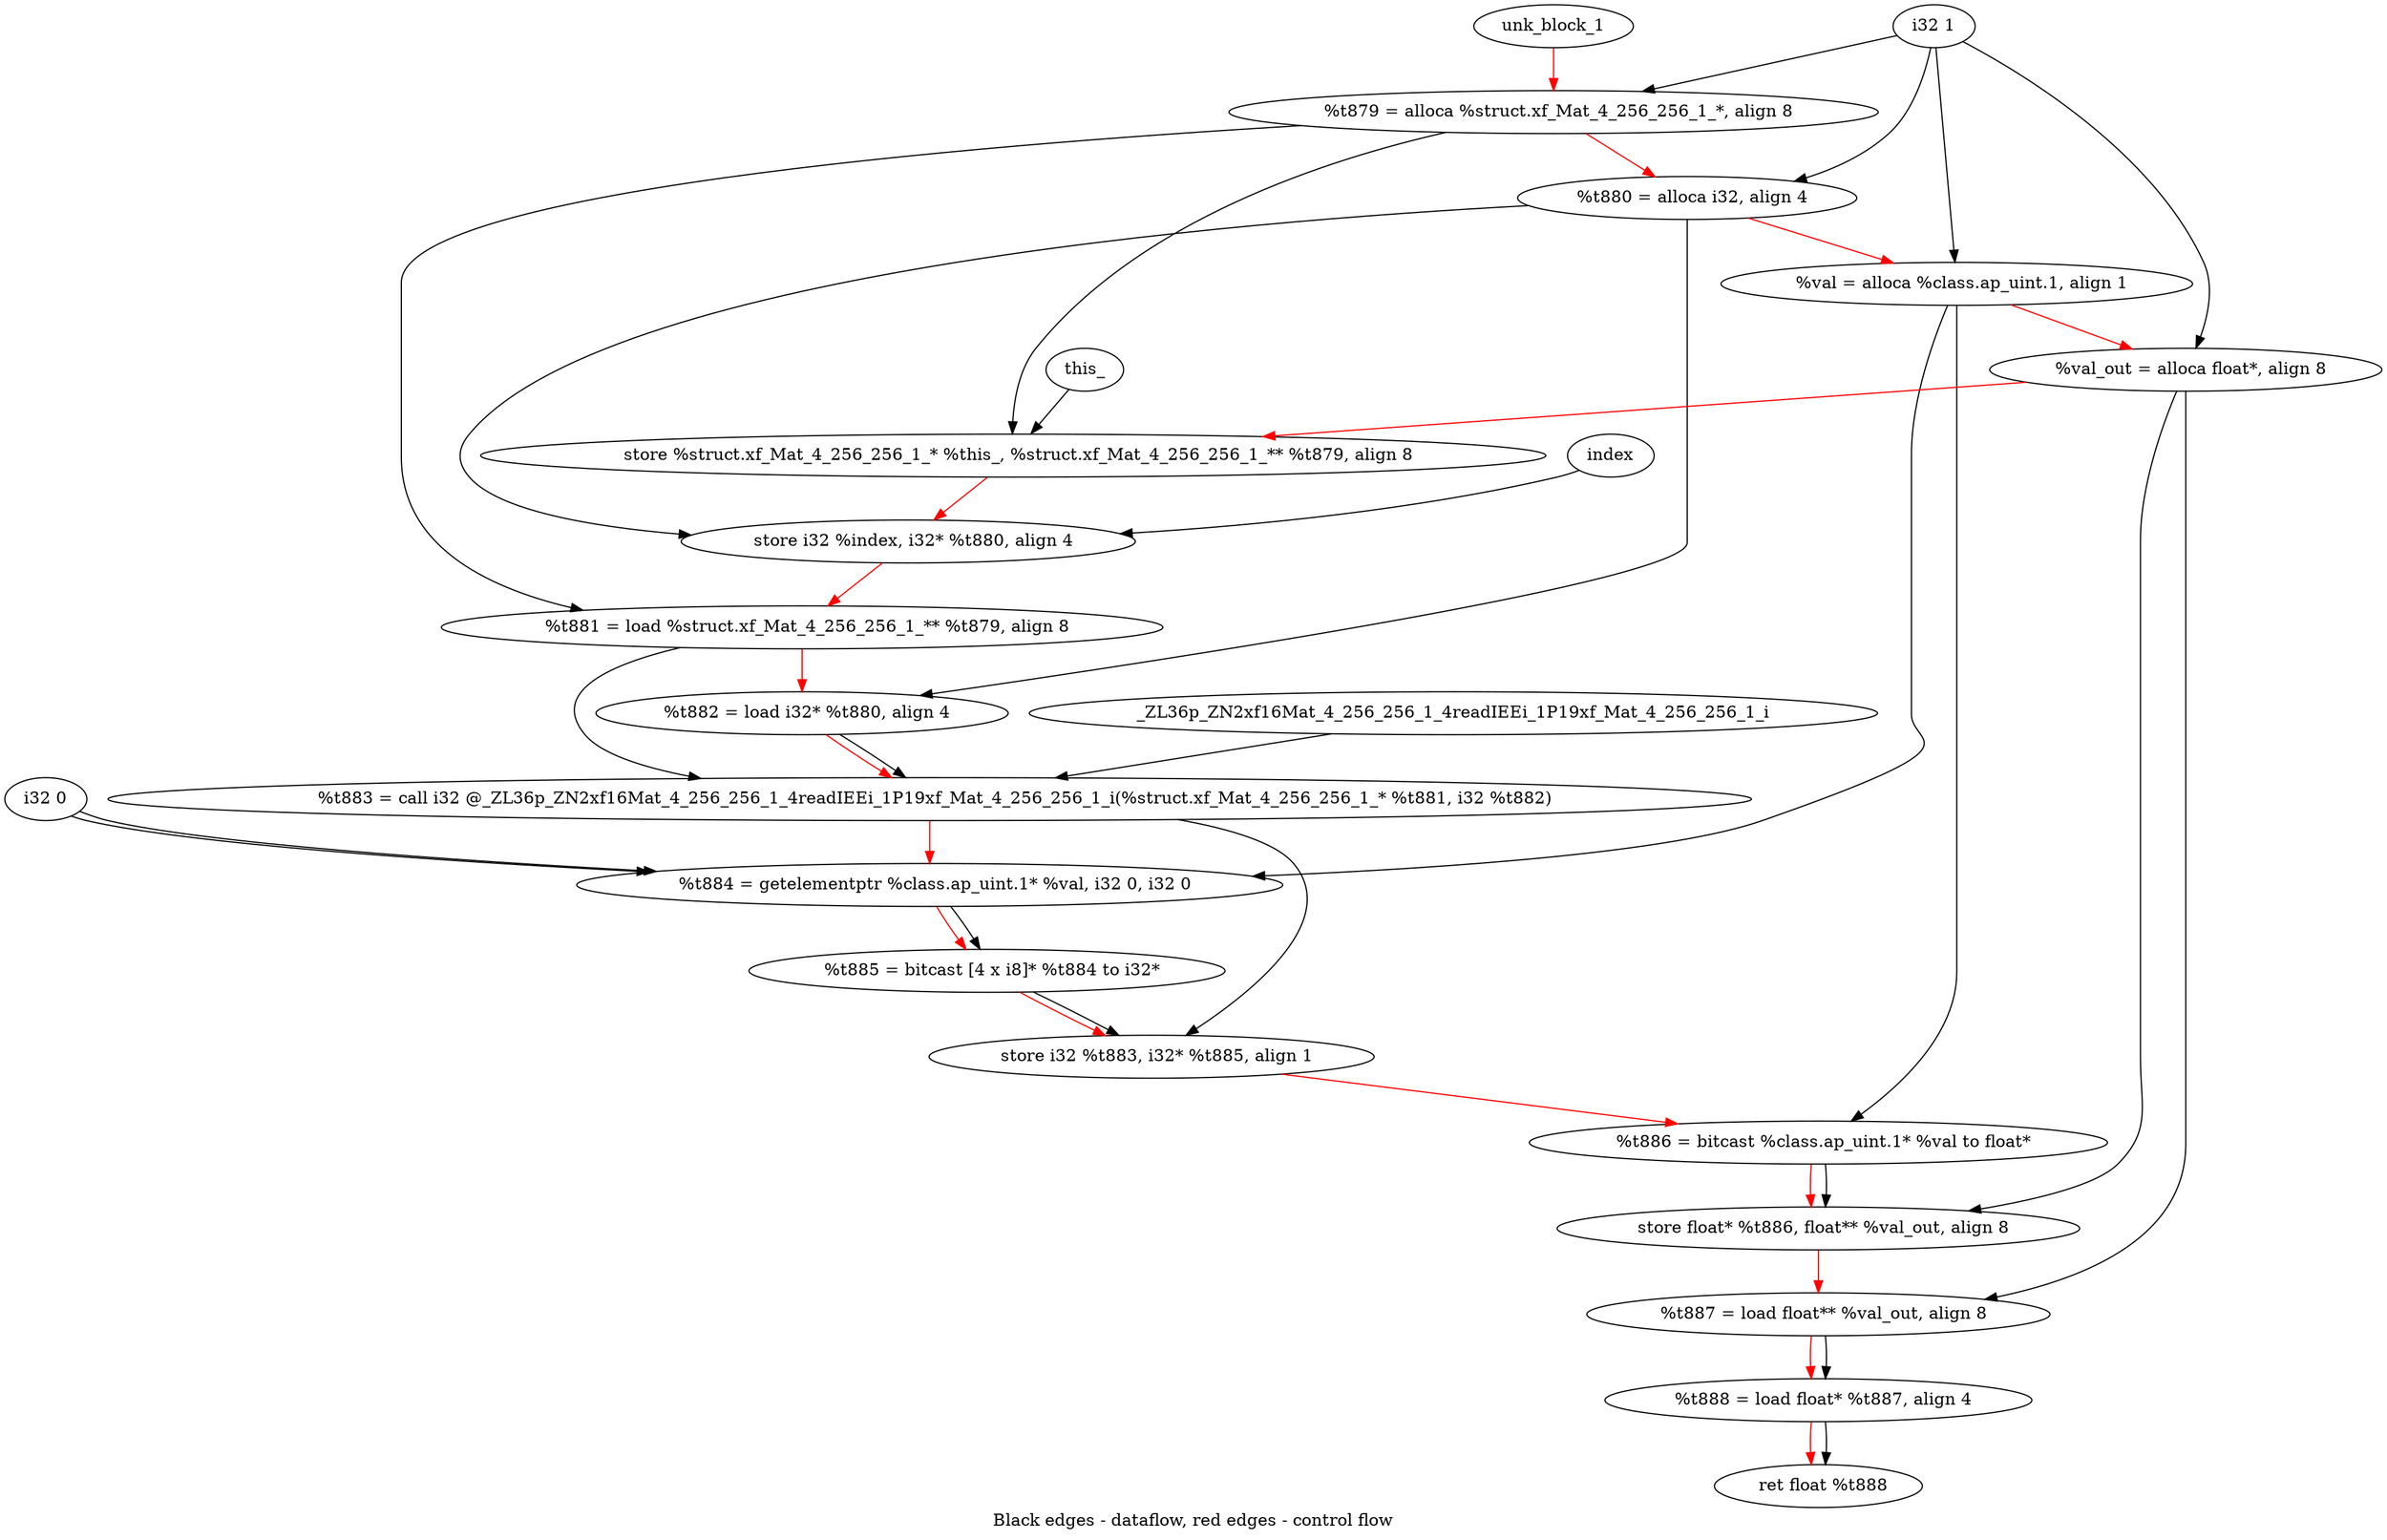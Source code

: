digraph G {
compound=true
label="Black edges - dataflow, red edges - control flow"
"t879" [label="  %t879 = alloca %struct.xf_Mat_4_256_256_1_*, align 8"]
"t880" [label="  %t880 = alloca i32, align 4"]
"val" [label="  %val = alloca %class.ap_uint.1, align 1"]
"val_out" [label="  %val_out = alloca float*, align 8"]
"_1" [label="  store %struct.xf_Mat_4_256_256_1_* %this_, %struct.xf_Mat_4_256_256_1_** %t879, align 8"]
"_2" [label="  store i32 %index, i32* %t880, align 4"]
"t881" [label="  %t881 = load %struct.xf_Mat_4_256_256_1_** %t879, align 8"]
"t882" [label="  %t882 = load i32* %t880, align 4"]
"t883" [label="  %t883 = call i32 @_ZL36p_ZN2xf16Mat_4_256_256_1_4readIEEi_1P19xf_Mat_4_256_256_1_i(%struct.xf_Mat_4_256_256_1_* %t881, i32 %t882)"]
"t884" [label="  %t884 = getelementptr %class.ap_uint.1* %val, i32 0, i32 0"]
"t885" [label="  %t885 = bitcast [4 x i8]* %t884 to i32*"]
"_3" [label="  store i32 %t883, i32* %t885, align 1"]
"t886" [label="  %t886 = bitcast %class.ap_uint.1* %val to float*"]
"_4" [label="  store float* %t886, float** %val_out, align 8"]
"t887" [label="  %t887 = load float** %val_out, align 8"]
"t888" [label="  %t888 = load float* %t887, align 4"]
"_5" [label="  ret float %t888"]
"unk_block_1" -> "t879"[color=red]
"i32 1" -> "t879"
"t879" -> "t880"[color=red weight=2]
"i32 1" -> "t880"
"t880" -> "val"[color=red weight=2]
"i32 1" -> "val"
"val" -> "val_out"[color=red weight=2]
"i32 1" -> "val_out"
"val_out" -> "_1"[color=red weight=2]
"this_" -> "_1"
"t879" -> "_1"
"_1" -> "_2"[color=red weight=2]
"index" -> "_2"
"t880" -> "_2"
"_2" -> "t881"[color=red weight=2]
"t879" -> "t881"
"t881" -> "t882"[color=red weight=2]
"t880" -> "t882"
"t882" -> "t883"[color=red weight=2]
"t881" -> "t883"
"t882" -> "t883"
"_ZL36p_ZN2xf16Mat_4_256_256_1_4readIEEi_1P19xf_Mat_4_256_256_1_i" -> "t883"
"t883" -> "t884"[color=red weight=2]
"val" -> "t884"
"i32 0" -> "t884"
"i32 0" -> "t884"
"t884" -> "t885"[color=red weight=2]
"t884" -> "t885"
"t885" -> "_3"[color=red weight=2]
"t883" -> "_3"
"t885" -> "_3"
"_3" -> "t886"[color=red weight=2]
"val" -> "t886"
"t886" -> "_4"[color=red weight=2]
"t886" -> "_4"
"val_out" -> "_4"
"_4" -> "t887"[color=red weight=2]
"val_out" -> "t887"
"t887" -> "t888"[color=red weight=2]
"t887" -> "t888"
"t888" -> "_5"[color=red weight=2]
"t888" -> "_5"

}
